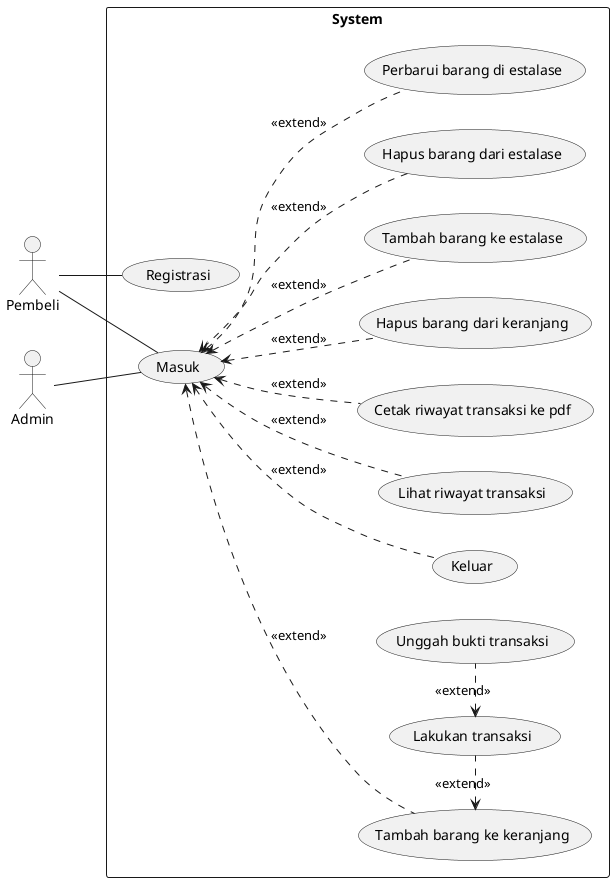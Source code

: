 @startuml
left to right direction

actor Pembeli as usr
actor Admin as root

rectangle System {
(Masuk) as signin
(Registrasi) as signup
(Keluar) as signout
(Lakukan transaksi) as trx
(Unggah bukti transaksi) as up_trx_receipt
(Lihat riwayat transaksi) as trx_history
(Cetak riwayat transaksi ke pdf) as pdf_trx_history
(Tambah barang ke keranjang) as add_cart
(Hapus barang dari keranjang) as del_cart
(Tambah barang ke estalase) as crt_item
(Hapus barang dari estalase) as del_item
(Perbarui barang di estalase) as upd_item
}

usr -- signin
usr -- signup

root -- signin

signin <.. trx_history: <<extend>>
signin <.. pdf_trx_history: <<extend>>
signin <.. add_cart: <<extend>>
signin <.. del_cart: <<extend>>
signin <.. signout: <<extend>>

add_cart <. trx: <<extend>>

trx <. up_trx_receipt: <<extend>>

signin <.. crt_item: <<extend>>
signin <.. del_item: <<extend>>
signin <.. upd_item: <<extend>>

@enduml

